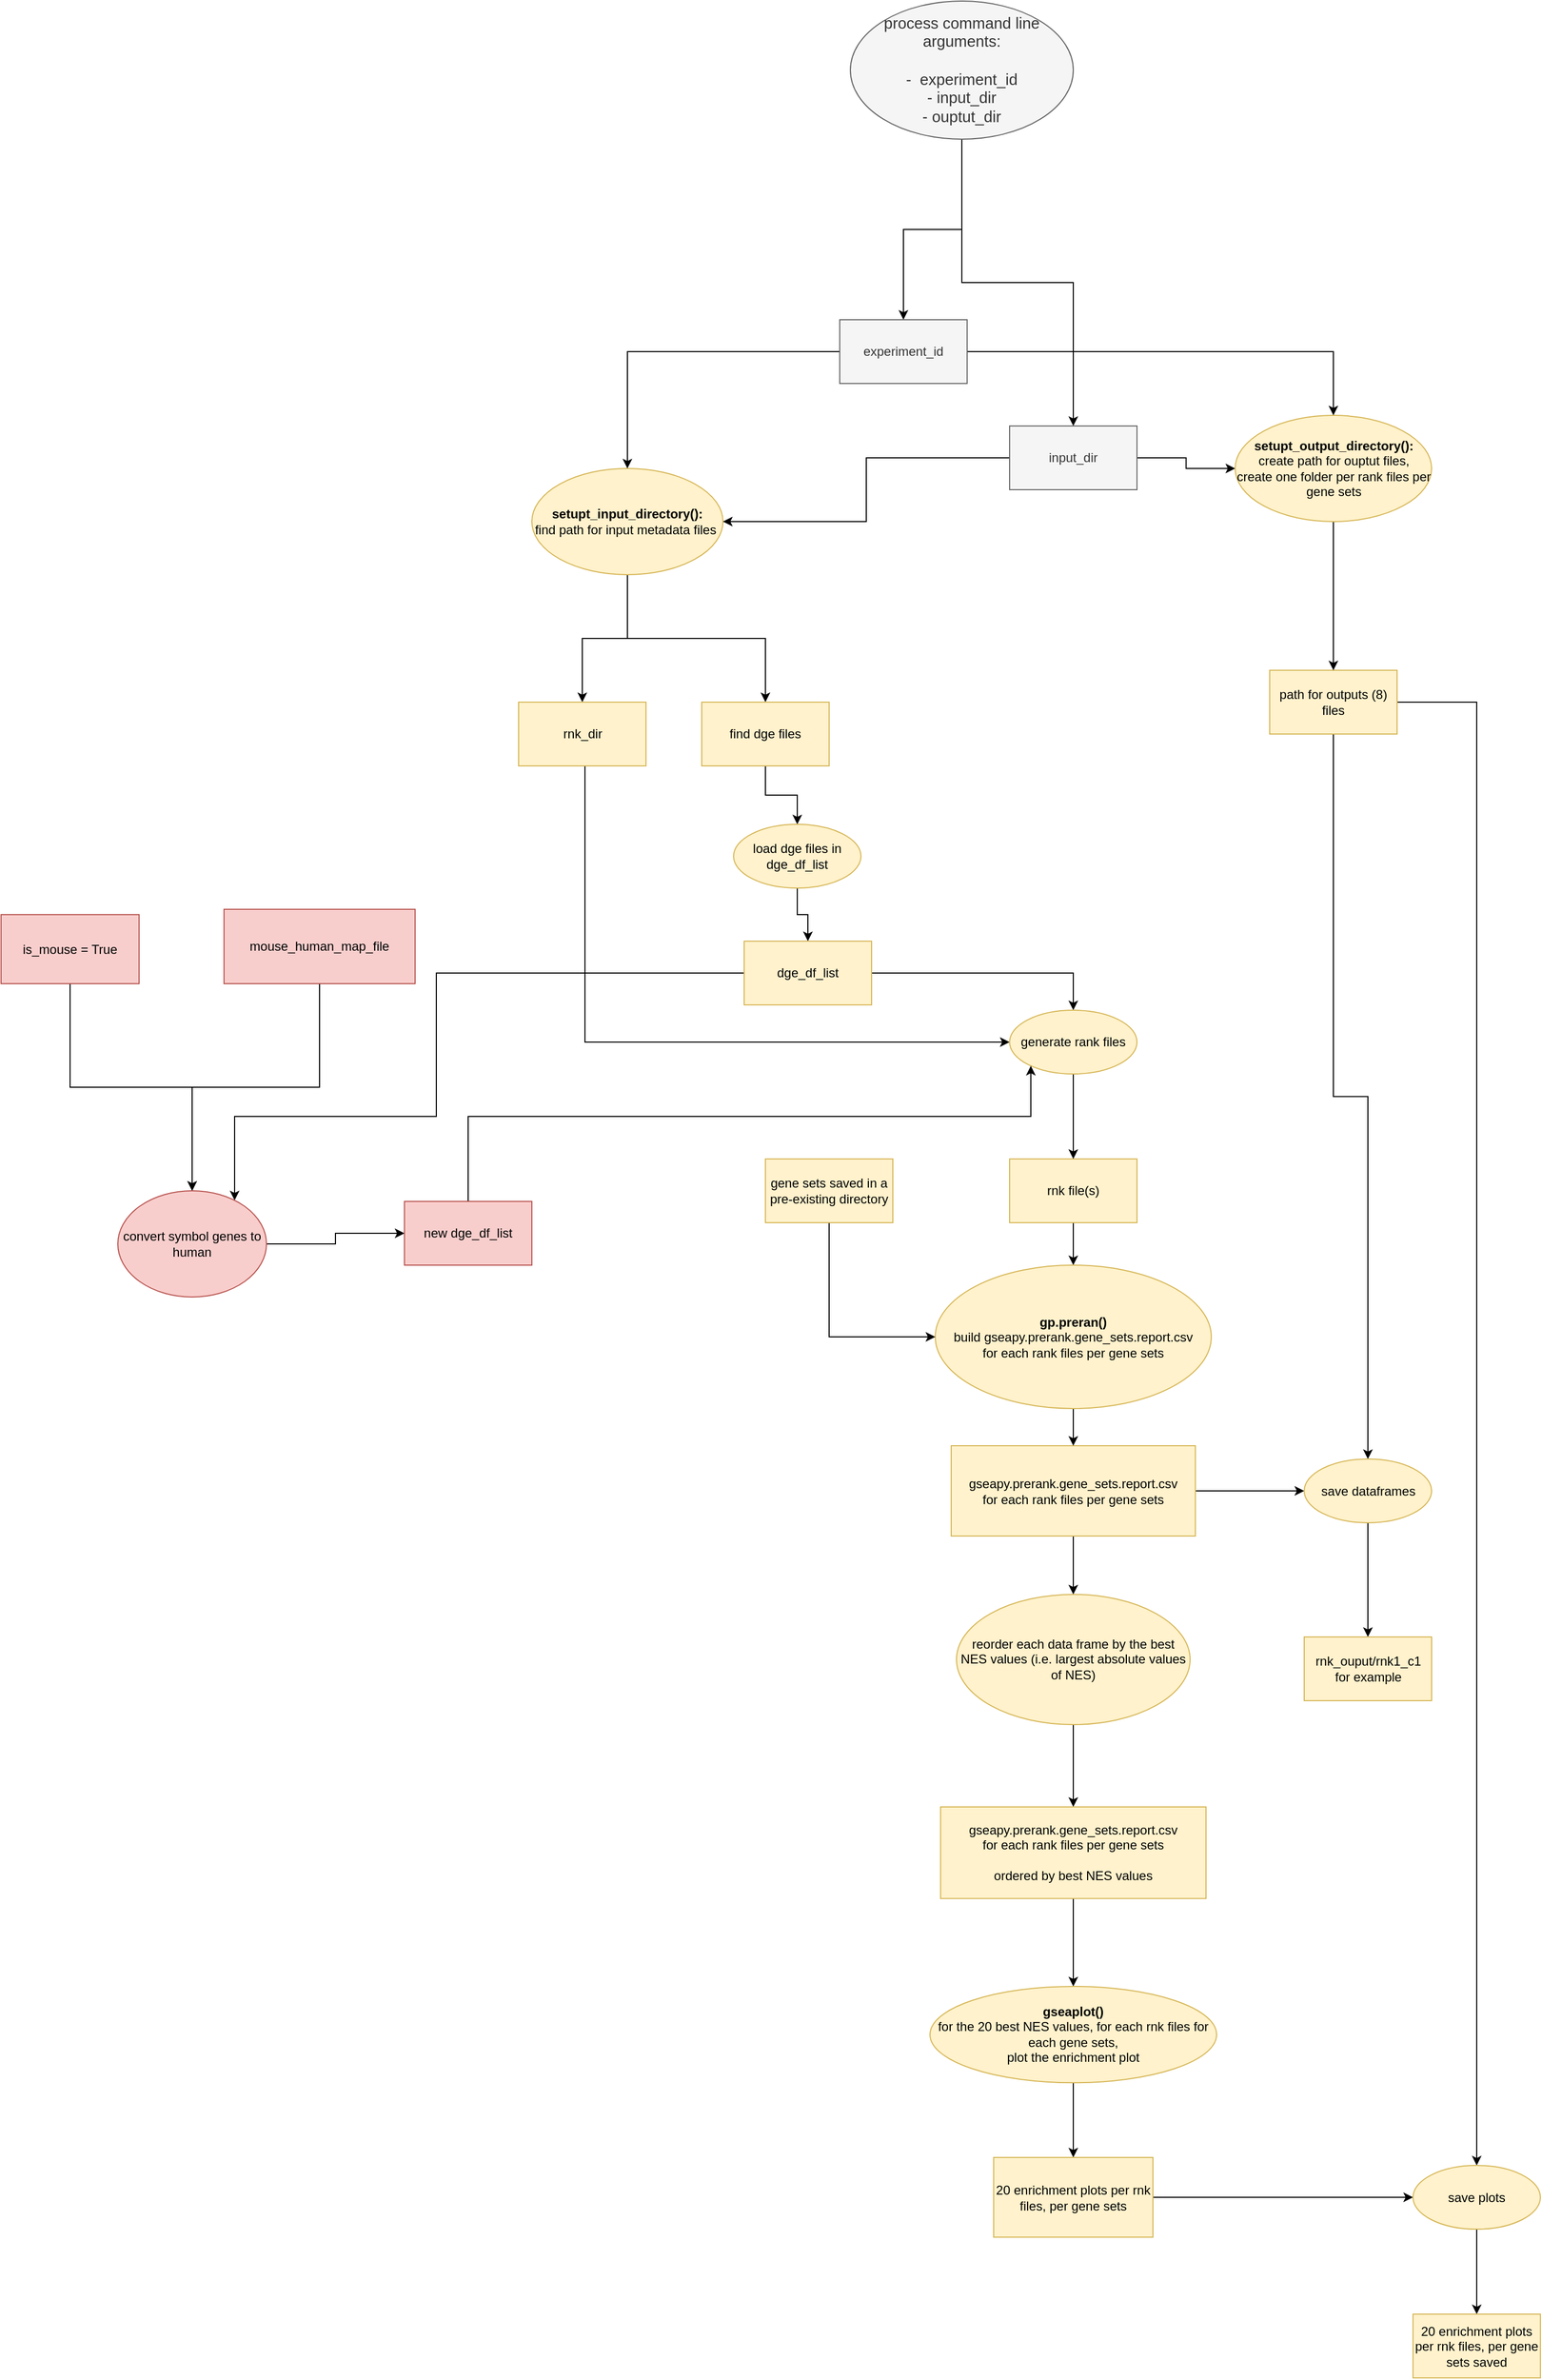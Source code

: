<mxfile version="15.8.0" type="github">
  <diagram id="pDyUetdAAQLMD6045xFQ" name="Page-1">
    <mxGraphModel dx="2272" dy="2048" grid="1" gridSize="10" guides="1" tooltips="1" connect="1" arrows="1" fold="1" page="1" pageScale="1" pageWidth="850" pageHeight="1100" math="0" shadow="0">
      <root>
        <mxCell id="0" />
        <mxCell id="1" parent="0" />
        <mxCell id="V_4nySnlaSvJKYtQ2s8u-53" value="" style="edgeStyle=orthogonalEdgeStyle;rounded=0;orthogonalLoop=1;jettySize=auto;html=1;" edge="1" parent="1" source="V_4nySnlaSvJKYtQ2s8u-8" target="V_4nySnlaSvJKYtQ2s8u-51">
          <mxGeometry relative="1" as="geometry" />
        </mxCell>
        <mxCell id="V_4nySnlaSvJKYtQ2s8u-58" value="" style="edgeStyle=orthogonalEdgeStyle;rounded=0;orthogonalLoop=1;jettySize=auto;html=1;" edge="1" parent="1" source="V_4nySnlaSvJKYtQ2s8u-8" target="V_4nySnlaSvJKYtQ2s8u-57">
          <mxGeometry relative="1" as="geometry" />
        </mxCell>
        <mxCell id="V_4nySnlaSvJKYtQ2s8u-8" value="path for outputs (8) files" style="rounded=0;whiteSpace=wrap;html=1;fillColor=#fff2cc;strokeColor=#d6b656;" vertex="1" parent="1">
          <mxGeometry x="485" y="320" width="120" height="60" as="geometry" />
        </mxCell>
        <mxCell id="V_4nySnlaSvJKYtQ2s8u-28" value="" style="edgeStyle=orthogonalEdgeStyle;rounded=0;orthogonalLoop=1;jettySize=auto;html=1;" edge="1" parent="1" source="V_4nySnlaSvJKYtQ2s8u-10" target="V_4nySnlaSvJKYtQ2s8u-14">
          <mxGeometry relative="1" as="geometry" />
        </mxCell>
        <mxCell id="V_4nySnlaSvJKYtQ2s8u-74" value="" style="edgeStyle=orthogonalEdgeStyle;rounded=0;orthogonalLoop=1;jettySize=auto;html=1;" edge="1" parent="1" source="V_4nySnlaSvJKYtQ2s8u-10" target="V_4nySnlaSvJKYtQ2s8u-73">
          <mxGeometry relative="1" as="geometry" />
        </mxCell>
        <mxCell id="V_4nySnlaSvJKYtQ2s8u-10" value="&lt;span style=&quot;font-size: 11pt ; font-family: &amp;#34;calibri&amp;#34; , sans-serif&quot;&gt;process command line&lt;br&gt;arguments:&lt;br&gt;&lt;br&gt;-&amp;nbsp; experiment_id&lt;br&gt;- input_dir &lt;br&gt;- ouptut_dir&lt;br&gt;&lt;/span&gt;" style="ellipse;whiteSpace=wrap;html=1;fillColor=#f5f5f5;fontColor=#333333;strokeColor=#666666;" vertex="1" parent="1">
          <mxGeometry x="90" y="-310" width="210" height="130" as="geometry" />
        </mxCell>
        <mxCell id="V_4nySnlaSvJKYtQ2s8u-30" value="" style="edgeStyle=orthogonalEdgeStyle;rounded=0;orthogonalLoop=1;jettySize=auto;html=1;exitX=1;exitY=0.5;exitDx=0;exitDy=0;" edge="1" parent="1" source="V_4nySnlaSvJKYtQ2s8u-14" target="V_4nySnlaSvJKYtQ2s8u-19">
          <mxGeometry relative="1" as="geometry">
            <mxPoint x="437.5" y="130" as="sourcePoint" />
          </mxGeometry>
        </mxCell>
        <mxCell id="V_4nySnlaSvJKYtQ2s8u-18" value="" style="edgeStyle=orthogonalEdgeStyle;rounded=0;orthogonalLoop=1;jettySize=auto;html=1;" edge="1" parent="1" source="V_4nySnlaSvJKYtQ2s8u-19" target="V_4nySnlaSvJKYtQ2s8u-8">
          <mxGeometry relative="1" as="geometry" />
        </mxCell>
        <mxCell id="V_4nySnlaSvJKYtQ2s8u-19" value="&lt;b&gt;setupt_output_directory():&lt;/b&gt; &lt;br&gt;create path for ouptut files,&lt;br&gt;create one folder per rank files per gene sets" style="ellipse;whiteSpace=wrap;html=1;rounded=0;fillColor=#fff2cc;strokeColor=#d6b656;" vertex="1" parent="1">
          <mxGeometry x="452.5" y="80" width="185" height="100" as="geometry" />
        </mxCell>
        <mxCell id="V_4nySnlaSvJKYtQ2s8u-63" value="" style="edgeStyle=orthogonalEdgeStyle;rounded=0;orthogonalLoop=1;jettySize=auto;html=1;" edge="1" parent="1" source="V_4nySnlaSvJKYtQ2s8u-20" target="V_4nySnlaSvJKYtQ2s8u-62">
          <mxGeometry relative="1" as="geometry" />
        </mxCell>
        <mxCell id="V_4nySnlaSvJKYtQ2s8u-82" value="" style="edgeStyle=orthogonalEdgeStyle;rounded=0;orthogonalLoop=1;jettySize=auto;html=1;" edge="1" parent="1" source="V_4nySnlaSvJKYtQ2s8u-20" target="V_4nySnlaSvJKYtQ2s8u-81">
          <mxGeometry relative="1" as="geometry" />
        </mxCell>
        <mxCell id="V_4nySnlaSvJKYtQ2s8u-20" value="&lt;b&gt;setupt_input_directory():&lt;/b&gt; &lt;br&gt;find path for input metadata files&amp;nbsp;" style="ellipse;whiteSpace=wrap;html=1;rounded=0;fillColor=#fff2cc;strokeColor=#d6b656;" vertex="1" parent="1">
          <mxGeometry x="-210" y="130" width="180" height="100" as="geometry" />
        </mxCell>
        <mxCell id="V_4nySnlaSvJKYtQ2s8u-29" value="" style="edgeStyle=orthogonalEdgeStyle;rounded=0;orthogonalLoop=1;jettySize=auto;html=1;" edge="1" parent="1" source="V_4nySnlaSvJKYtQ2s8u-14" target="V_4nySnlaSvJKYtQ2s8u-20">
          <mxGeometry relative="1" as="geometry" />
        </mxCell>
        <mxCell id="V_4nySnlaSvJKYtQ2s8u-14" value="&lt;span&gt;input_dir&lt;/span&gt;" style="rounded=0;whiteSpace=wrap;html=1;fillColor=#f5f5f5;fontColor=#333333;strokeColor=#666666;" vertex="1" parent="1">
          <mxGeometry x="240" y="90" width="120" height="60" as="geometry" />
        </mxCell>
        <mxCell id="V_4nySnlaSvJKYtQ2s8u-40" value="" style="edgeStyle=orthogonalEdgeStyle;rounded=0;orthogonalLoop=1;jettySize=auto;html=1;" edge="1" parent="1" source="V_4nySnlaSvJKYtQ2s8u-31" target="V_4nySnlaSvJKYtQ2s8u-39">
          <mxGeometry relative="1" as="geometry" />
        </mxCell>
        <mxCell id="V_4nySnlaSvJKYtQ2s8u-52" value="" style="edgeStyle=orthogonalEdgeStyle;rounded=0;orthogonalLoop=1;jettySize=auto;html=1;" edge="1" parent="1" source="V_4nySnlaSvJKYtQ2s8u-31" target="V_4nySnlaSvJKYtQ2s8u-51">
          <mxGeometry relative="1" as="geometry" />
        </mxCell>
        <mxCell id="V_4nySnlaSvJKYtQ2s8u-31" value="gseapy.prerank.gene_sets.report.csv&lt;br&gt;for each rank files per gene sets" style="whiteSpace=wrap;html=1;rounded=0;strokeColor=#d6b656;fillColor=#fff2cc;" vertex="1" parent="1">
          <mxGeometry x="185" y="1050" width="230" height="85" as="geometry" />
        </mxCell>
        <mxCell id="V_4nySnlaSvJKYtQ2s8u-36" value="" style="edgeStyle=orthogonalEdgeStyle;rounded=0;orthogonalLoop=1;jettySize=auto;html=1;" edge="1" parent="1" source="V_4nySnlaSvJKYtQ2s8u-33" target="V_4nySnlaSvJKYtQ2s8u-35">
          <mxGeometry relative="1" as="geometry" />
        </mxCell>
        <mxCell id="V_4nySnlaSvJKYtQ2s8u-33" value="rnk file(s)" style="whiteSpace=wrap;html=1;rounded=0;strokeColor=#d6b656;fillColor=#fff2cc;" vertex="1" parent="1">
          <mxGeometry x="240" y="780" width="120" height="60" as="geometry" />
        </mxCell>
        <mxCell id="V_4nySnlaSvJKYtQ2s8u-37" value="" style="edgeStyle=orthogonalEdgeStyle;rounded=0;orthogonalLoop=1;jettySize=auto;html=1;" edge="1" parent="1" source="V_4nySnlaSvJKYtQ2s8u-35" target="V_4nySnlaSvJKYtQ2s8u-31">
          <mxGeometry relative="1" as="geometry" />
        </mxCell>
        <mxCell id="V_4nySnlaSvJKYtQ2s8u-35" value="&lt;span&gt;&lt;b&gt;gp.preran()&lt;/b&gt;&lt;br&gt;build gseapy.prerank.gene_sets.report.csv&lt;/span&gt;&lt;br&gt;&lt;span&gt;for each rank files per gene sets&lt;/span&gt;" style="ellipse;whiteSpace=wrap;html=1;rounded=0;strokeColor=#d6b656;fillColor=#fff2cc;" vertex="1" parent="1">
          <mxGeometry x="170" y="880" width="260" height="135" as="geometry" />
        </mxCell>
        <mxCell id="V_4nySnlaSvJKYtQ2s8u-41" style="edgeStyle=orthogonalEdgeStyle;rounded=0;orthogonalLoop=1;jettySize=auto;html=1;exitX=0.5;exitY=1;exitDx=0;exitDy=0;entryX=0;entryY=0.5;entryDx=0;entryDy=0;" edge="1" parent="1" source="V_4nySnlaSvJKYtQ2s8u-38" target="V_4nySnlaSvJKYtQ2s8u-35">
          <mxGeometry relative="1" as="geometry">
            <mxPoint x="100" y="1230" as="targetPoint" />
          </mxGeometry>
        </mxCell>
        <mxCell id="V_4nySnlaSvJKYtQ2s8u-38" value="gene sets saved in a pre-existing directory" style="rounded=0;whiteSpace=wrap;html=1;fillColor=#fff2cc;strokeColor=#d6b656;" vertex="1" parent="1">
          <mxGeometry x="10" y="780" width="120" height="60" as="geometry" />
        </mxCell>
        <mxCell id="V_4nySnlaSvJKYtQ2s8u-46" value="" style="edgeStyle=orthogonalEdgeStyle;rounded=0;orthogonalLoop=1;jettySize=auto;html=1;" edge="1" parent="1" source="V_4nySnlaSvJKYtQ2s8u-39" target="V_4nySnlaSvJKYtQ2s8u-45">
          <mxGeometry relative="1" as="geometry" />
        </mxCell>
        <mxCell id="V_4nySnlaSvJKYtQ2s8u-39" value="reorder each data frame by the best NES values (i.e. largest absolute values of NES)" style="ellipse;whiteSpace=wrap;html=1;rounded=0;strokeColor=#d6b656;fillColor=#fff2cc;" vertex="1" parent="1">
          <mxGeometry x="190" y="1190" width="220" height="122.5" as="geometry" />
        </mxCell>
        <mxCell id="V_4nySnlaSvJKYtQ2s8u-48" value="" style="edgeStyle=orthogonalEdgeStyle;rounded=0;orthogonalLoop=1;jettySize=auto;html=1;" edge="1" parent="1" source="V_4nySnlaSvJKYtQ2s8u-45" target="V_4nySnlaSvJKYtQ2s8u-47">
          <mxGeometry relative="1" as="geometry" />
        </mxCell>
        <mxCell id="V_4nySnlaSvJKYtQ2s8u-45" value="&lt;span&gt;gseapy.prerank.gene_sets.report.csv&lt;/span&gt;&lt;br&gt;&lt;span&gt;for each rank files per gene sets&lt;br&gt;&lt;br&gt;ordered by best NES values&lt;br&gt;&lt;/span&gt;" style="whiteSpace=wrap;html=1;rounded=0;strokeColor=#d6b656;fillColor=#fff2cc;" vertex="1" parent="1">
          <mxGeometry x="175" y="1390" width="250" height="86.25" as="geometry" />
        </mxCell>
        <mxCell id="V_4nySnlaSvJKYtQ2s8u-50" value="" style="edgeStyle=orthogonalEdgeStyle;rounded=0;orthogonalLoop=1;jettySize=auto;html=1;" edge="1" parent="1" source="V_4nySnlaSvJKYtQ2s8u-47" target="V_4nySnlaSvJKYtQ2s8u-49">
          <mxGeometry relative="1" as="geometry" />
        </mxCell>
        <mxCell id="V_4nySnlaSvJKYtQ2s8u-47" value="&lt;b&gt;gseaplot()&lt;/b&gt;&lt;br&gt;for the 20 best NES values, for each rnk files for each gene sets,&lt;br&gt;plot the enrichment plot" style="ellipse;whiteSpace=wrap;html=1;rounded=0;strokeColor=#d6b656;fillColor=#fff2cc;" vertex="1" parent="1">
          <mxGeometry x="165" y="1559" width="270" height="90.63" as="geometry" />
        </mxCell>
        <mxCell id="V_4nySnlaSvJKYtQ2s8u-59" value="" style="edgeStyle=orthogonalEdgeStyle;rounded=0;orthogonalLoop=1;jettySize=auto;html=1;" edge="1" parent="1" source="V_4nySnlaSvJKYtQ2s8u-49" target="V_4nySnlaSvJKYtQ2s8u-57">
          <mxGeometry relative="1" as="geometry" />
        </mxCell>
        <mxCell id="V_4nySnlaSvJKYtQ2s8u-49" value="20 enrichment plots per rnk files, per gene sets" style="whiteSpace=wrap;html=1;rounded=0;strokeColor=#d6b656;fillColor=#fff2cc;" vertex="1" parent="1">
          <mxGeometry x="225" y="1720" width="150" height="75.05" as="geometry" />
        </mxCell>
        <mxCell id="V_4nySnlaSvJKYtQ2s8u-55" value="" style="edgeStyle=orthogonalEdgeStyle;rounded=0;orthogonalLoop=1;jettySize=auto;html=1;" edge="1" parent="1" source="V_4nySnlaSvJKYtQ2s8u-51" target="V_4nySnlaSvJKYtQ2s8u-54">
          <mxGeometry relative="1" as="geometry" />
        </mxCell>
        <mxCell id="V_4nySnlaSvJKYtQ2s8u-51" value="save dataframes" style="ellipse;whiteSpace=wrap;html=1;rounded=0;strokeColor=#d6b656;fillColor=#fff2cc;" vertex="1" parent="1">
          <mxGeometry x="517.5" y="1062.5" width="120" height="60" as="geometry" />
        </mxCell>
        <mxCell id="V_4nySnlaSvJKYtQ2s8u-54" value="rnk_ouput/rnk1_c1&lt;br&gt;for example" style="whiteSpace=wrap;html=1;rounded=0;strokeColor=#d6b656;fillColor=#fff2cc;" vertex="1" parent="1">
          <mxGeometry x="517.5" y="1230" width="120" height="60" as="geometry" />
        </mxCell>
        <mxCell id="V_4nySnlaSvJKYtQ2s8u-61" value="" style="edgeStyle=orthogonalEdgeStyle;rounded=0;orthogonalLoop=1;jettySize=auto;html=1;" edge="1" parent="1" source="V_4nySnlaSvJKYtQ2s8u-57" target="V_4nySnlaSvJKYtQ2s8u-60">
          <mxGeometry relative="1" as="geometry" />
        </mxCell>
        <mxCell id="V_4nySnlaSvJKYtQ2s8u-57" value="save plots" style="ellipse;whiteSpace=wrap;html=1;rounded=0;strokeColor=#d6b656;fillColor=#fff2cc;" vertex="1" parent="1">
          <mxGeometry x="620" y="1727.53" width="120" height="60" as="geometry" />
        </mxCell>
        <mxCell id="V_4nySnlaSvJKYtQ2s8u-60" value="&lt;span&gt;20 enrichment plots per rnk files, per gene sets saved&lt;/span&gt;" style="whiteSpace=wrap;html=1;rounded=0;strokeColor=#d6b656;fillColor=#fff2cc;" vertex="1" parent="1">
          <mxGeometry x="620" y="1867.53" width="120" height="60" as="geometry" />
        </mxCell>
        <mxCell id="V_4nySnlaSvJKYtQ2s8u-71" value="" style="edgeStyle=orthogonalEdgeStyle;rounded=0;orthogonalLoop=1;jettySize=auto;html=1;entryX=0;entryY=0.5;entryDx=0;entryDy=0;" edge="1" parent="1" source="V_4nySnlaSvJKYtQ2s8u-62" target="V_4nySnlaSvJKYtQ2s8u-87">
          <mxGeometry relative="1" as="geometry">
            <mxPoint x="-162.5" y="455" as="targetPoint" />
            <Array as="points">
              <mxPoint x="-160" y="670" />
            </Array>
          </mxGeometry>
        </mxCell>
        <mxCell id="V_4nySnlaSvJKYtQ2s8u-62" value="rnk_dir" style="whiteSpace=wrap;html=1;rounded=0;strokeColor=#d6b656;fillColor=#fff2cc;" vertex="1" parent="1">
          <mxGeometry x="-222.5" y="350" width="120" height="60" as="geometry" />
        </mxCell>
        <mxCell id="V_4nySnlaSvJKYtQ2s8u-75" value="" style="edgeStyle=orthogonalEdgeStyle;rounded=0;orthogonalLoop=1;jettySize=auto;html=1;" edge="1" parent="1" source="V_4nySnlaSvJKYtQ2s8u-73" target="V_4nySnlaSvJKYtQ2s8u-20">
          <mxGeometry relative="1" as="geometry" />
        </mxCell>
        <mxCell id="V_4nySnlaSvJKYtQ2s8u-80" value="" style="edgeStyle=orthogonalEdgeStyle;rounded=0;orthogonalLoop=1;jettySize=auto;html=1;" edge="1" parent="1" source="V_4nySnlaSvJKYtQ2s8u-73" target="V_4nySnlaSvJKYtQ2s8u-19">
          <mxGeometry relative="1" as="geometry" />
        </mxCell>
        <mxCell id="V_4nySnlaSvJKYtQ2s8u-73" value="experiment_id" style="whiteSpace=wrap;html=1;fontColor=#333333;strokeColor=#666666;fillColor=#f5f5f5;" vertex="1" parent="1">
          <mxGeometry x="80" y="-10" width="120" height="60" as="geometry" />
        </mxCell>
        <mxCell id="V_4nySnlaSvJKYtQ2s8u-84" value="" style="edgeStyle=orthogonalEdgeStyle;rounded=0;orthogonalLoop=1;jettySize=auto;html=1;" edge="1" parent="1" source="V_4nySnlaSvJKYtQ2s8u-81" target="V_4nySnlaSvJKYtQ2s8u-83">
          <mxGeometry relative="1" as="geometry" />
        </mxCell>
        <mxCell id="V_4nySnlaSvJKYtQ2s8u-81" value="find dge files" style="whiteSpace=wrap;html=1;rounded=0;strokeColor=#d6b656;fillColor=#fff2cc;" vertex="1" parent="1">
          <mxGeometry x="-50" y="350" width="120" height="60" as="geometry" />
        </mxCell>
        <mxCell id="V_4nySnlaSvJKYtQ2s8u-86" value="" style="edgeStyle=orthogonalEdgeStyle;rounded=0;orthogonalLoop=1;jettySize=auto;html=1;" edge="1" parent="1" source="V_4nySnlaSvJKYtQ2s8u-83" target="V_4nySnlaSvJKYtQ2s8u-85">
          <mxGeometry relative="1" as="geometry" />
        </mxCell>
        <mxCell id="V_4nySnlaSvJKYtQ2s8u-83" value="load dge files in dge_df_list" style="ellipse;whiteSpace=wrap;html=1;rounded=0;strokeColor=#d6b656;fillColor=#fff2cc;" vertex="1" parent="1">
          <mxGeometry x="-20" y="465" width="120" height="60" as="geometry" />
        </mxCell>
        <mxCell id="V_4nySnlaSvJKYtQ2s8u-88" value="" style="edgeStyle=orthogonalEdgeStyle;rounded=0;orthogonalLoop=1;jettySize=auto;html=1;" edge="1" parent="1" source="V_4nySnlaSvJKYtQ2s8u-85" target="V_4nySnlaSvJKYtQ2s8u-87">
          <mxGeometry relative="1" as="geometry" />
        </mxCell>
        <mxCell id="V_4nySnlaSvJKYtQ2s8u-98" value="" style="edgeStyle=orthogonalEdgeStyle;rounded=0;orthogonalLoop=1;jettySize=auto;html=1;" edge="1" parent="1" source="V_4nySnlaSvJKYtQ2s8u-85" target="V_4nySnlaSvJKYtQ2s8u-92">
          <mxGeometry relative="1" as="geometry">
            <Array as="points">
              <mxPoint x="-300" y="605" />
              <mxPoint x="-300" y="740" />
              <mxPoint x="-490" y="740" />
            </Array>
          </mxGeometry>
        </mxCell>
        <mxCell id="V_4nySnlaSvJKYtQ2s8u-85" value="dge_df_list" style="whiteSpace=wrap;html=1;rounded=0;strokeColor=#d6b656;fillColor=#fff2cc;" vertex="1" parent="1">
          <mxGeometry x="-10" y="575" width="120" height="60" as="geometry" />
        </mxCell>
        <mxCell id="V_4nySnlaSvJKYtQ2s8u-89" value="" style="edgeStyle=orthogonalEdgeStyle;rounded=0;orthogonalLoop=1;jettySize=auto;html=1;" edge="1" parent="1" source="V_4nySnlaSvJKYtQ2s8u-87" target="V_4nySnlaSvJKYtQ2s8u-33">
          <mxGeometry relative="1" as="geometry" />
        </mxCell>
        <mxCell id="V_4nySnlaSvJKYtQ2s8u-87" value="generate rank files" style="ellipse;whiteSpace=wrap;html=1;rounded=0;strokeColor=#d6b656;fillColor=#fff2cc;" vertex="1" parent="1">
          <mxGeometry x="240" y="640" width="120" height="60" as="geometry" />
        </mxCell>
        <mxCell id="V_4nySnlaSvJKYtQ2s8u-94" value="" style="edgeStyle=orthogonalEdgeStyle;rounded=0;orthogonalLoop=1;jettySize=auto;html=1;entryX=0.5;entryY=0;entryDx=0;entryDy=0;" edge="1" parent="1" source="V_4nySnlaSvJKYtQ2s8u-90" target="V_4nySnlaSvJKYtQ2s8u-92">
          <mxGeometry relative="1" as="geometry">
            <mxPoint x="-520" y="810" as="targetPoint" />
          </mxGeometry>
        </mxCell>
        <mxCell id="V_4nySnlaSvJKYtQ2s8u-90" value="mouse_human_map_file" style="rounded=0;whiteSpace=wrap;html=1;fillColor=#f8cecc;strokeColor=#b85450;" vertex="1" parent="1">
          <mxGeometry x="-500" y="545" width="180" height="70" as="geometry" />
        </mxCell>
        <mxCell id="V_4nySnlaSvJKYtQ2s8u-93" value="" style="edgeStyle=orthogonalEdgeStyle;rounded=0;orthogonalLoop=1;jettySize=auto;html=1;entryX=0.5;entryY=0;entryDx=0;entryDy=0;" edge="1" parent="1" source="V_4nySnlaSvJKYtQ2s8u-91" target="V_4nySnlaSvJKYtQ2s8u-92">
          <mxGeometry relative="1" as="geometry">
            <mxPoint x="-520" y="810" as="targetPoint" />
          </mxGeometry>
        </mxCell>
        <mxCell id="V_4nySnlaSvJKYtQ2s8u-91" value="is_mouse = True" style="rounded=0;whiteSpace=wrap;html=1;fillColor=#f8cecc;strokeColor=#b85450;" vertex="1" parent="1">
          <mxGeometry x="-710" y="550" width="130" height="65" as="geometry" />
        </mxCell>
        <mxCell id="V_4nySnlaSvJKYtQ2s8u-96" value="" style="edgeStyle=orthogonalEdgeStyle;rounded=0;orthogonalLoop=1;jettySize=auto;html=1;exitX=1;exitY=0.5;exitDx=0;exitDy=0;" edge="1" parent="1" source="V_4nySnlaSvJKYtQ2s8u-92" target="V_4nySnlaSvJKYtQ2s8u-95">
          <mxGeometry relative="1" as="geometry">
            <mxPoint x="-450" y="860" as="sourcePoint" />
          </mxGeometry>
        </mxCell>
        <mxCell id="V_4nySnlaSvJKYtQ2s8u-92" value="convert symbol genes to human" style="ellipse;whiteSpace=wrap;html=1;rounded=0;strokeColor=#b85450;fillColor=#f8cecc;" vertex="1" parent="1">
          <mxGeometry x="-600" y="810" width="140" height="100" as="geometry" />
        </mxCell>
        <mxCell id="V_4nySnlaSvJKYtQ2s8u-97" value="" style="edgeStyle=orthogonalEdgeStyle;rounded=0;orthogonalLoop=1;jettySize=auto;html=1;" edge="1" parent="1" source="V_4nySnlaSvJKYtQ2s8u-95" target="V_4nySnlaSvJKYtQ2s8u-87">
          <mxGeometry relative="1" as="geometry">
            <Array as="points">
              <mxPoint x="260" y="740" />
            </Array>
          </mxGeometry>
        </mxCell>
        <mxCell id="V_4nySnlaSvJKYtQ2s8u-95" value="new dge_df_list" style="whiteSpace=wrap;html=1;rounded=0;strokeColor=#b85450;fillColor=#f8cecc;" vertex="1" parent="1">
          <mxGeometry x="-330" y="820" width="120" height="60" as="geometry" />
        </mxCell>
      </root>
    </mxGraphModel>
  </diagram>
</mxfile>
